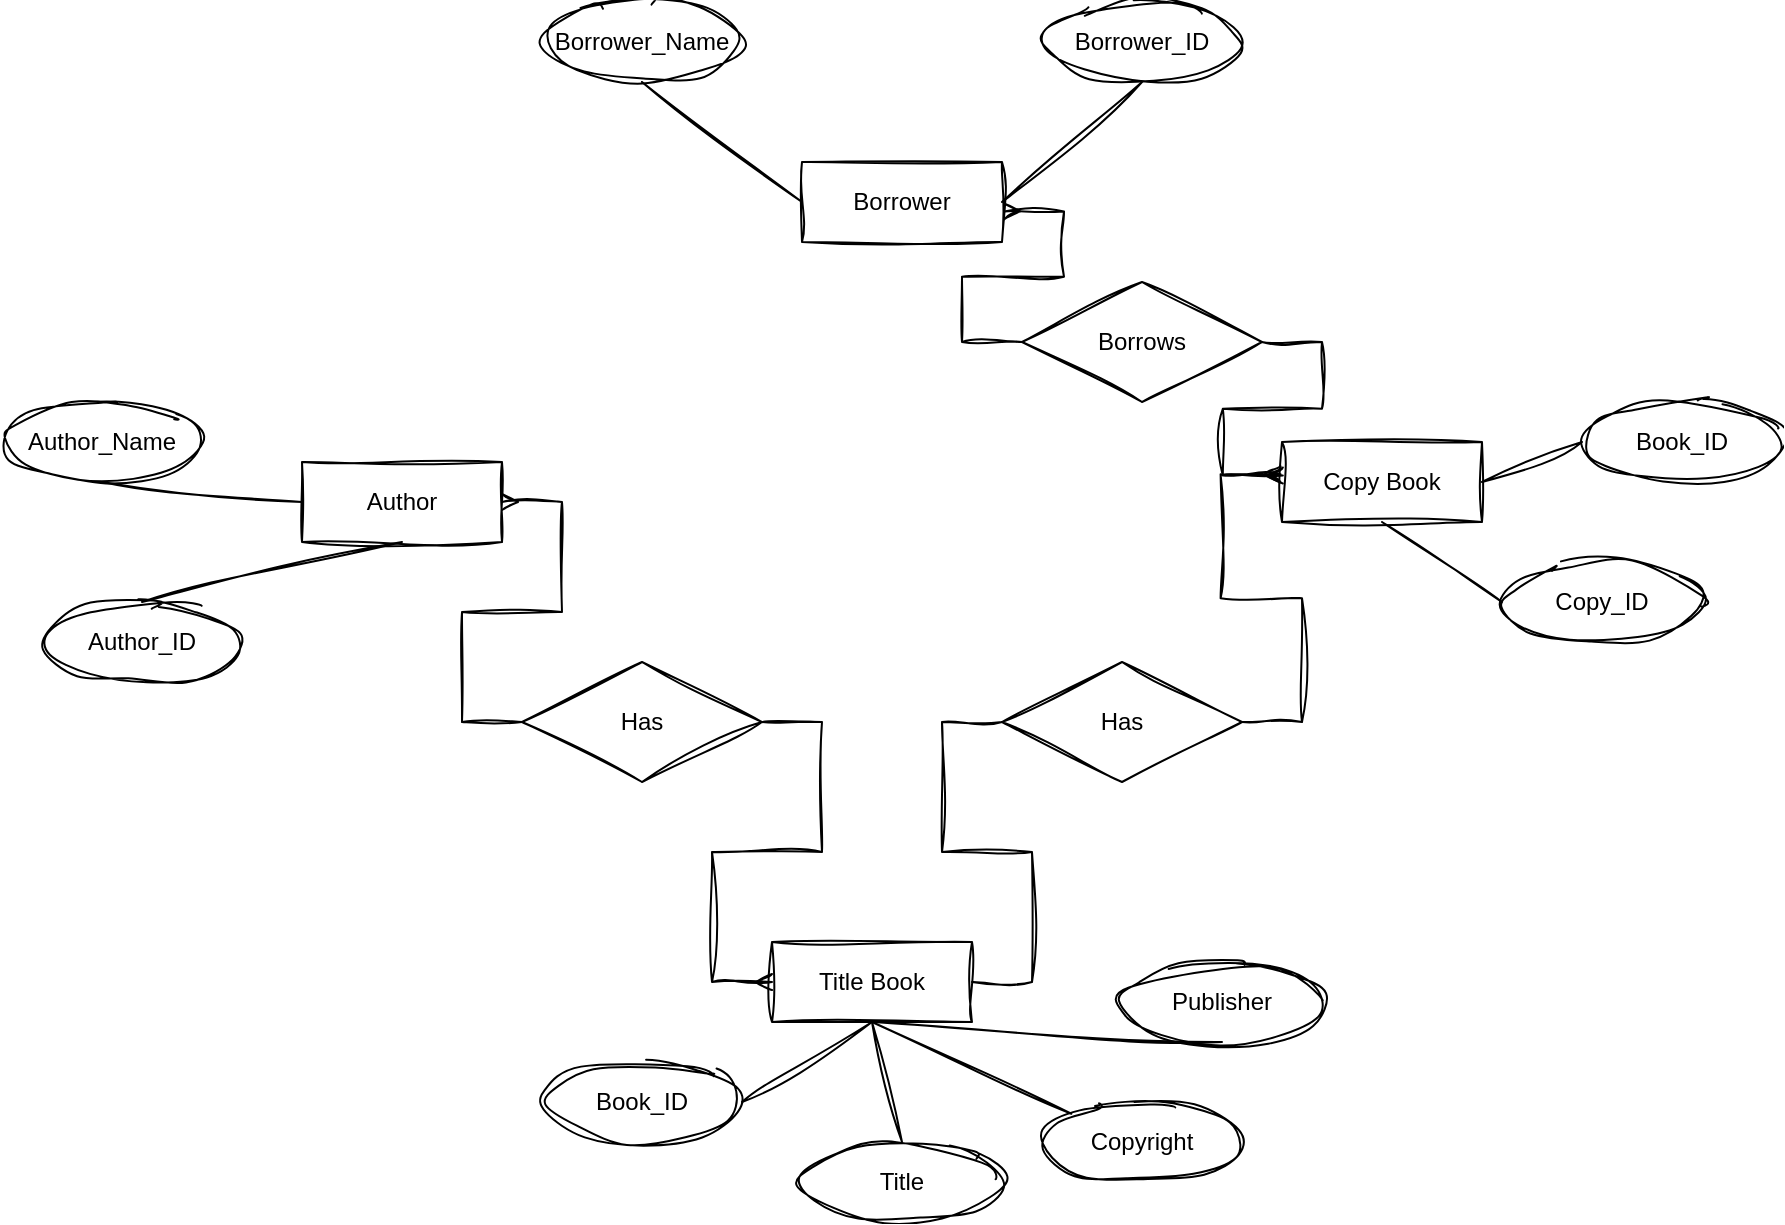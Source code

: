 <mxfile version="20.8.16" type="device"><diagram name="Page-1" id="46DGQ1V0T_qR2dlDyYuz"><mxGraphModel dx="819" dy="1581" grid="1" gridSize="10" guides="1" tooltips="1" connect="1" arrows="1" fold="1" page="1" pageScale="1" pageWidth="850" pageHeight="1100" math="0" shadow="0"><root><mxCell id="0"/><mxCell id="1" parent="0"/><mxCell id="WSxxObtRmGUCPWDerGmZ-1" value="Title Book" style="whiteSpace=wrap;html=1;align=center;sketch=1;curveFitting=1;jiggle=2;" vertex="1" parent="1"><mxGeometry x="465" y="250" width="100" height="40" as="geometry"/></mxCell><mxCell id="WSxxObtRmGUCPWDerGmZ-2" value="Book_ID" style="ellipse;whiteSpace=wrap;html=1;align=center;sketch=1;curveFitting=1;jiggle=2;" vertex="1" parent="1"><mxGeometry x="350" y="310" width="100" height="40" as="geometry"/></mxCell><mxCell id="WSxxObtRmGUCPWDerGmZ-5" value="Title" style="ellipse;whiteSpace=wrap;html=1;align=center;sketch=1;curveFitting=1;jiggle=2;" vertex="1" parent="1"><mxGeometry x="480" y="350" width="100" height="40" as="geometry"/></mxCell><mxCell id="WSxxObtRmGUCPWDerGmZ-6" value="Copyright" style="ellipse;whiteSpace=wrap;html=1;align=center;sketch=1;curveFitting=1;jiggle=2;" vertex="1" parent="1"><mxGeometry x="600" y="330" width="100" height="40" as="geometry"/></mxCell><mxCell id="WSxxObtRmGUCPWDerGmZ-7" value="Publisher" style="ellipse;whiteSpace=wrap;html=1;align=center;sketch=1;curveFitting=1;jiggle=2;" vertex="1" parent="1"><mxGeometry x="640" y="260" width="100" height="40" as="geometry"/></mxCell><mxCell id="WSxxObtRmGUCPWDerGmZ-8" value="" style="endArrow=none;html=1;rounded=0;entryX=0.5;entryY=1;entryDx=0;entryDy=0;exitX=1;exitY=0.5;exitDx=0;exitDy=0;sketch=1;curveFitting=1;jiggle=2;" edge="1" parent="1" source="WSxxObtRmGUCPWDerGmZ-2" target="WSxxObtRmGUCPWDerGmZ-1"><mxGeometry relative="1" as="geometry"><mxPoint x="210" y="330" as="sourcePoint"/><mxPoint x="370" y="330" as="targetPoint"/></mxGeometry></mxCell><mxCell id="WSxxObtRmGUCPWDerGmZ-9" value="" style="endArrow=none;html=1;rounded=0;entryX=0.5;entryY=1;entryDx=0;entryDy=0;exitX=0.5;exitY=0;exitDx=0;exitDy=0;sketch=1;curveFitting=1;jiggle=2;" edge="1" parent="1" source="WSxxObtRmGUCPWDerGmZ-5" target="WSxxObtRmGUCPWDerGmZ-1"><mxGeometry relative="1" as="geometry"><mxPoint x="460" y="340" as="sourcePoint"/><mxPoint x="525" y="300" as="targetPoint"/></mxGeometry></mxCell><mxCell id="WSxxObtRmGUCPWDerGmZ-10" value="" style="endArrow=none;html=1;rounded=0;exitX=0;exitY=0;exitDx=0;exitDy=0;entryX=0.5;entryY=1;entryDx=0;entryDy=0;sketch=1;curveFitting=1;jiggle=2;" edge="1" parent="1" source="WSxxObtRmGUCPWDerGmZ-6" target="WSxxObtRmGUCPWDerGmZ-1"><mxGeometry relative="1" as="geometry"><mxPoint x="470" y="350" as="sourcePoint"/><mxPoint x="510" y="290" as="targetPoint"/></mxGeometry></mxCell><mxCell id="WSxxObtRmGUCPWDerGmZ-11" value="" style="endArrow=none;html=1;rounded=0;entryX=0.5;entryY=1;entryDx=0;entryDy=0;exitX=0.5;exitY=1;exitDx=0;exitDy=0;sketch=1;curveFitting=1;jiggle=2;" edge="1" parent="1" source="WSxxObtRmGUCPWDerGmZ-7" target="WSxxObtRmGUCPWDerGmZ-1"><mxGeometry relative="1" as="geometry"><mxPoint x="480" y="360" as="sourcePoint"/><mxPoint x="545" y="320" as="targetPoint"/></mxGeometry></mxCell><mxCell id="WSxxObtRmGUCPWDerGmZ-12" value="Author" style="whiteSpace=wrap;html=1;align=center;sketch=1;curveFitting=1;jiggle=2;" vertex="1" parent="1"><mxGeometry x="230" y="10" width="100" height="40" as="geometry"/></mxCell><mxCell id="WSxxObtRmGUCPWDerGmZ-13" value="Author_ID" style="ellipse;whiteSpace=wrap;html=1;align=center;sketch=1;curveFitting=1;jiggle=2;" vertex="1" parent="1"><mxGeometry x="100" y="80" width="100" height="40" as="geometry"/></mxCell><mxCell id="WSxxObtRmGUCPWDerGmZ-14" value="Copy Book" style="whiteSpace=wrap;html=1;align=center;sketch=1;curveFitting=1;jiggle=2;" vertex="1" parent="1"><mxGeometry x="720" width="100" height="40" as="geometry"/></mxCell><mxCell id="WSxxObtRmGUCPWDerGmZ-15" value="Copy_ID" style="ellipse;whiteSpace=wrap;html=1;align=center;sketch=1;curveFitting=1;jiggle=2;" vertex="1" parent="1"><mxGeometry x="830" y="60" width="100" height="40" as="geometry"/></mxCell><mxCell id="WSxxObtRmGUCPWDerGmZ-16" value="Book_ID" style="ellipse;whiteSpace=wrap;html=1;align=center;sketch=1;curveFitting=1;jiggle=2;" vertex="1" parent="1"><mxGeometry x="870" y="-20" width="100" height="40" as="geometry"/></mxCell><mxCell id="WSxxObtRmGUCPWDerGmZ-17" value="Author_Name" style="ellipse;whiteSpace=wrap;html=1;align=center;sketch=1;curveFitting=1;jiggle=2;" vertex="1" parent="1"><mxGeometry x="80" y="-20" width="100" height="40" as="geometry"/></mxCell><mxCell id="WSxxObtRmGUCPWDerGmZ-18" value="" style="endArrow=none;html=1;rounded=0;entryX=0.5;entryY=1;entryDx=0;entryDy=0;exitX=0.5;exitY=0;exitDx=0;exitDy=0;sketch=1;curveFitting=1;jiggle=2;" edge="1" parent="1" source="WSxxObtRmGUCPWDerGmZ-13" target="WSxxObtRmGUCPWDerGmZ-12"><mxGeometry relative="1" as="geometry"><mxPoint x="90" y="180" as="sourcePoint"/><mxPoint x="250" y="180" as="targetPoint"/></mxGeometry></mxCell><mxCell id="WSxxObtRmGUCPWDerGmZ-19" value="" style="endArrow=none;html=1;rounded=0;entryX=0;entryY=0.5;entryDx=0;entryDy=0;exitX=0.5;exitY=1;exitDx=0;exitDy=0;sketch=1;curveFitting=1;jiggle=2;" edge="1" parent="1" source="WSxxObtRmGUCPWDerGmZ-17" target="WSxxObtRmGUCPWDerGmZ-12"><mxGeometry relative="1" as="geometry"><mxPoint x="100" y="190" as="sourcePoint"/><mxPoint x="260" y="190" as="targetPoint"/></mxGeometry></mxCell><mxCell id="WSxxObtRmGUCPWDerGmZ-20" value="" style="endArrow=none;html=1;rounded=0;entryX=0.5;entryY=1;entryDx=0;entryDy=0;exitX=0;exitY=0.5;exitDx=0;exitDy=0;sketch=1;curveFitting=1;jiggle=2;" edge="1" parent="1" source="WSxxObtRmGUCPWDerGmZ-15" target="WSxxObtRmGUCPWDerGmZ-14"><mxGeometry relative="1" as="geometry"><mxPoint x="230" y="190" as="sourcePoint"/><mxPoint x="390" y="190" as="targetPoint"/></mxGeometry></mxCell><mxCell id="WSxxObtRmGUCPWDerGmZ-21" value="" style="endArrow=none;html=1;rounded=0;entryX=1;entryY=0.5;entryDx=0;entryDy=0;exitX=0;exitY=0.5;exitDx=0;exitDy=0;sketch=1;curveFitting=1;jiggle=2;" edge="1" parent="1" source="WSxxObtRmGUCPWDerGmZ-16" target="WSxxObtRmGUCPWDerGmZ-14"><mxGeometry relative="1" as="geometry"><mxPoint x="240" y="200" as="sourcePoint"/><mxPoint x="400" y="200" as="targetPoint"/></mxGeometry></mxCell><mxCell id="WSxxObtRmGUCPWDerGmZ-22" value="Borrower" style="whiteSpace=wrap;html=1;align=center;sketch=1;curveFitting=1;jiggle=2;" vertex="1" parent="1"><mxGeometry x="480" y="-140" width="100" height="40" as="geometry"/></mxCell><mxCell id="WSxxObtRmGUCPWDerGmZ-23" value="Borrower_ID" style="ellipse;whiteSpace=wrap;html=1;align=center;sketch=1;curveFitting=1;jiggle=2;" vertex="1" parent="1"><mxGeometry x="600" y="-220" width="100" height="40" as="geometry"/></mxCell><mxCell id="WSxxObtRmGUCPWDerGmZ-24" value="Borrower_Name" style="ellipse;whiteSpace=wrap;html=1;align=center;sketch=1;curveFitting=1;jiggle=2;" vertex="1" parent="1"><mxGeometry x="350" y="-220" width="100" height="40" as="geometry"/></mxCell><mxCell id="WSxxObtRmGUCPWDerGmZ-25" value="" style="endArrow=none;html=1;rounded=0;entryX=1;entryY=0.5;entryDx=0;entryDy=0;exitX=0.5;exitY=1;exitDx=0;exitDy=0;sketch=1;curveFitting=1;jiggle=2;" edge="1" source="WSxxObtRmGUCPWDerGmZ-23" target="WSxxObtRmGUCPWDerGmZ-22" parent="1"><mxGeometry relative="1" as="geometry"><mxPoint x="340" y="30" as="sourcePoint"/><mxPoint x="500" y="30" as="targetPoint"/></mxGeometry></mxCell><mxCell id="WSxxObtRmGUCPWDerGmZ-26" value="" style="endArrow=none;html=1;rounded=0;entryX=0;entryY=0.5;entryDx=0;entryDy=0;exitX=0.5;exitY=1;exitDx=0;exitDy=0;sketch=1;curveFitting=1;jiggle=2;" edge="1" source="WSxxObtRmGUCPWDerGmZ-24" target="WSxxObtRmGUCPWDerGmZ-22" parent="1"><mxGeometry relative="1" as="geometry"><mxPoint x="350" y="40" as="sourcePoint"/><mxPoint x="510" y="40" as="targetPoint"/></mxGeometry></mxCell><mxCell id="WSxxObtRmGUCPWDerGmZ-27" value="" style="edgeStyle=entityRelationEdgeStyle;fontSize=12;html=1;endArrow=ERmany;startArrow=none;rounded=0;entryX=0;entryY=0.5;entryDx=0;entryDy=0;exitX=1;exitY=0.5;exitDx=0;exitDy=0;sketch=1;curveFitting=1;jiggle=2;" edge="1" parent="1" source="WSxxObtRmGUCPWDerGmZ-4" target="WSxxObtRmGUCPWDerGmZ-1"><mxGeometry width="100" height="100" relative="1" as="geometry"><mxPoint x="230" y="290" as="sourcePoint"/><mxPoint x="310" y="170" as="targetPoint"/></mxGeometry></mxCell><mxCell id="WSxxObtRmGUCPWDerGmZ-28" value="" style="edgeStyle=entityRelationEdgeStyle;fontSize=12;html=1;endArrow=none;startArrow=ERmany;rounded=0;entryX=0;entryY=0.5;entryDx=0;entryDy=0;exitX=1;exitY=0.5;exitDx=0;exitDy=0;sketch=1;curveFitting=1;jiggle=2;" edge="1" parent="1" source="WSxxObtRmGUCPWDerGmZ-12" target="WSxxObtRmGUCPWDerGmZ-4"><mxGeometry width="100" height="100" relative="1" as="geometry"><mxPoint x="330" y="30" as="sourcePoint"/><mxPoint x="465" y="270" as="targetPoint"/></mxGeometry></mxCell><mxCell id="WSxxObtRmGUCPWDerGmZ-4" value="Has" style="shape=rhombus;perimeter=rhombusPerimeter;whiteSpace=wrap;html=1;align=center;sketch=1;curveFitting=1;jiggle=2;" vertex="1" parent="1"><mxGeometry x="340" y="110" width="120" height="60" as="geometry"/></mxCell><mxCell id="WSxxObtRmGUCPWDerGmZ-32" value="" style="edgeStyle=entityRelationEdgeStyle;fontSize=12;html=1;endArrow=ERmany;rounded=0;exitX=1;exitY=0.5;exitDx=0;exitDy=0;entryX=-0.007;entryY=0.404;entryDx=0;entryDy=0;entryPerimeter=0;startArrow=none;sketch=1;curveFitting=1;jiggle=2;" edge="1" parent="1" source="WSxxObtRmGUCPWDerGmZ-29" target="WSxxObtRmGUCPWDerGmZ-14"><mxGeometry width="100" height="100" relative="1" as="geometry"><mxPoint x="590" y="250" as="sourcePoint"/><mxPoint x="690" y="150" as="targetPoint"/></mxGeometry></mxCell><mxCell id="WSxxObtRmGUCPWDerGmZ-33" value="" style="edgeStyle=entityRelationEdgeStyle;fontSize=12;html=1;endArrow=none;rounded=0;exitX=1;exitY=0.5;exitDx=0;exitDy=0;entryX=0;entryY=0.5;entryDx=0;entryDy=0;sketch=1;curveFitting=1;jiggle=2;" edge="1" parent="1" source="WSxxObtRmGUCPWDerGmZ-1" target="WSxxObtRmGUCPWDerGmZ-29"><mxGeometry width="100" height="100" relative="1" as="geometry"><mxPoint x="565" y="270" as="sourcePoint"/><mxPoint x="717" y="15.56" as="targetPoint"/></mxGeometry></mxCell><mxCell id="WSxxObtRmGUCPWDerGmZ-29" value="Has" style="shape=rhombus;perimeter=rhombusPerimeter;whiteSpace=wrap;html=1;align=center;sketch=1;curveFitting=1;jiggle=2;" vertex="1" parent="1"><mxGeometry x="580" y="110" width="120" height="60" as="geometry"/></mxCell><mxCell id="WSxxObtRmGUCPWDerGmZ-35" value="" style="edgeStyle=entityRelationEdgeStyle;fontSize=12;html=1;endArrow=ERmany;startArrow=none;rounded=0;exitX=1;exitY=0.5;exitDx=0;exitDy=0;entryX=0.004;entryY=0.418;entryDx=0;entryDy=0;entryPerimeter=0;sketch=1;curveFitting=1;jiggle=2;" edge="1" parent="1" source="WSxxObtRmGUCPWDerGmZ-34" target="WSxxObtRmGUCPWDerGmZ-14"><mxGeometry width="100" height="100" relative="1" as="geometry"><mxPoint x="670" as="sourcePoint"/><mxPoint x="770" y="-100" as="targetPoint"/></mxGeometry></mxCell><mxCell id="WSxxObtRmGUCPWDerGmZ-37" value="" style="edgeStyle=entityRelationEdgeStyle;fontSize=12;html=1;endArrow=none;startArrow=ERmany;rounded=0;exitX=1.01;exitY=0.618;exitDx=0;exitDy=0;exitPerimeter=0;entryX=0;entryY=0.5;entryDx=0;entryDy=0;sketch=1;curveFitting=1;jiggle=2;" edge="1" parent="1" source="WSxxObtRmGUCPWDerGmZ-22" target="WSxxObtRmGUCPWDerGmZ-34"><mxGeometry width="100" height="100" relative="1" as="geometry"><mxPoint x="581" y="-115.28" as="sourcePoint"/><mxPoint x="720.4" y="16.72" as="targetPoint"/></mxGeometry></mxCell><mxCell id="WSxxObtRmGUCPWDerGmZ-34" value="Borrows" style="shape=rhombus;perimeter=rhombusPerimeter;whiteSpace=wrap;html=1;align=center;sketch=1;curveFitting=1;jiggle=2;" vertex="1" parent="1"><mxGeometry x="590" y="-80" width="120" height="60" as="geometry"/></mxCell></root></mxGraphModel></diagram></mxfile>